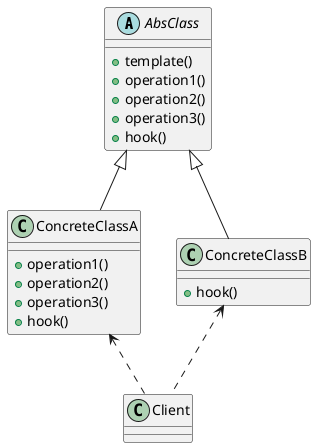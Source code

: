 @startuml

abstract class AbsClass
class ConcreteClassA
class ConcreteClassB
class Client

AbsClass : +template()
AbsClass : +operation1()
AbsClass : +operation2()
AbsClass : +operation3()
AbsClass : +hook()

ConcreteClassA : +operation1()
ConcreteClassA : +operation2()
ConcreteClassA : +operation3()
ConcreteClassA : +hook()
ConcreteClassB : +hook()

AbsClass <|-- ConcreteClassA
AbsClass <|-- ConcreteClassB

ConcreteClassA <.. Client
ConcreteClassB <.. Client




@enduml